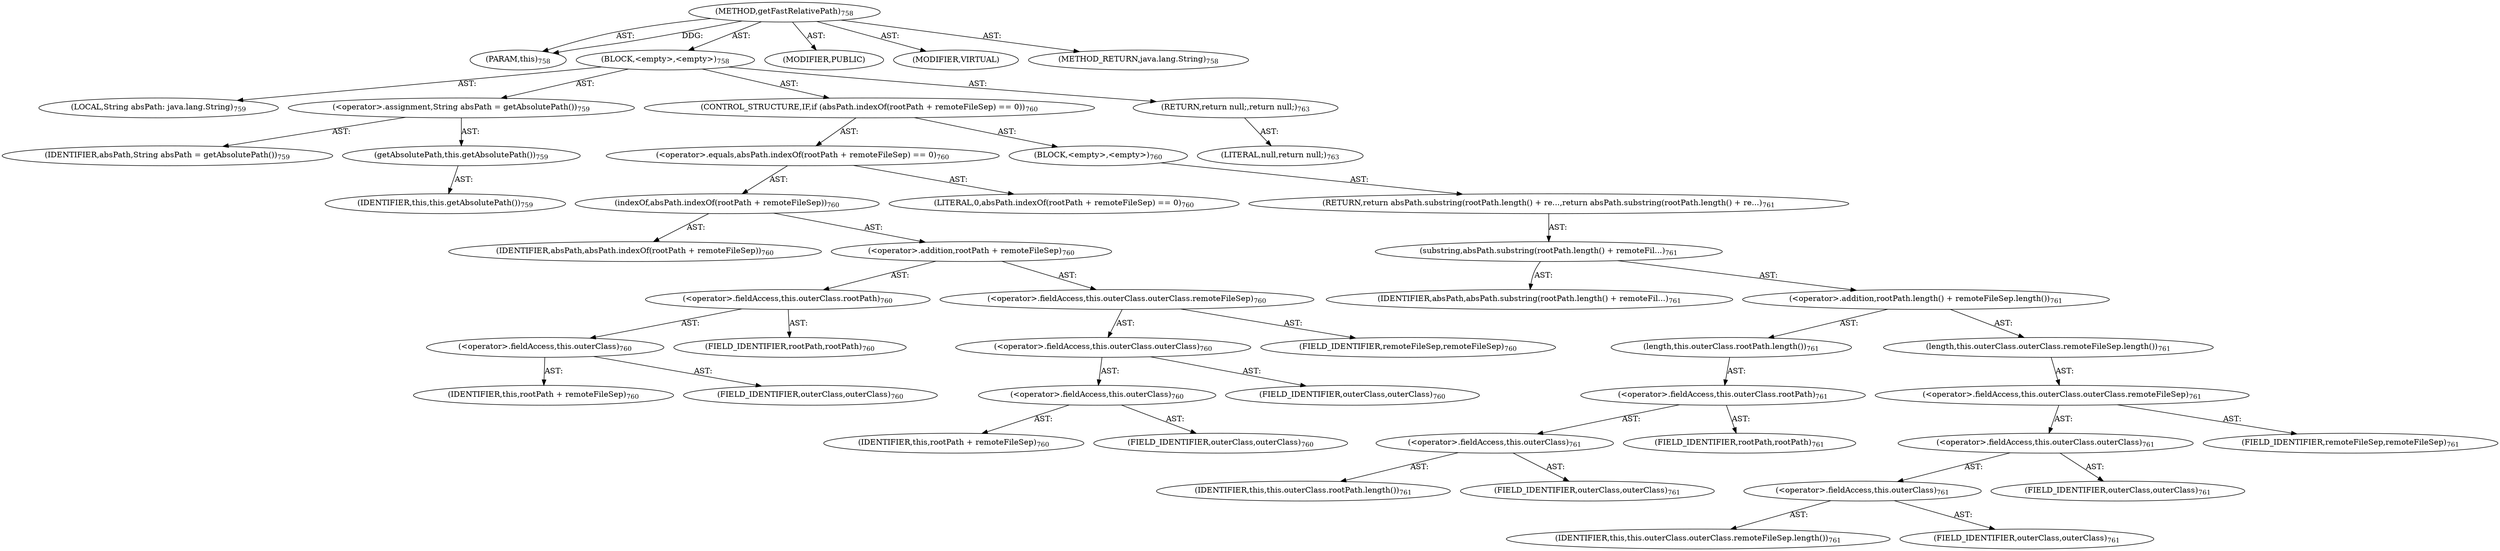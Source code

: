 digraph "getFastRelativePath" {  
"111669149715" [label = <(METHOD,getFastRelativePath)<SUB>758</SUB>> ]
"115964117001" [label = <(PARAM,this)<SUB>758</SUB>> ]
"25769803914" [label = <(BLOCK,&lt;empty&gt;,&lt;empty&gt;)<SUB>758</SUB>> ]
"94489280562" [label = <(LOCAL,String absPath: java.lang.String)<SUB>759</SUB>> ]
"30064771644" [label = <(&lt;operator&gt;.assignment,String absPath = getAbsolutePath())<SUB>759</SUB>> ]
"68719477353" [label = <(IDENTIFIER,absPath,String absPath = getAbsolutePath())<SUB>759</SUB>> ]
"30064771645" [label = <(getAbsolutePath,this.getAbsolutePath())<SUB>759</SUB>> ]
"68719476778" [label = <(IDENTIFIER,this,this.getAbsolutePath())<SUB>759</SUB>> ]
"47244640364" [label = <(CONTROL_STRUCTURE,IF,if (absPath.indexOf(rootPath + remoteFileSep) == 0))<SUB>760</SUB>> ]
"30064771646" [label = <(&lt;operator&gt;.equals,absPath.indexOf(rootPath + remoteFileSep) == 0)<SUB>760</SUB>> ]
"30064771647" [label = <(indexOf,absPath.indexOf(rootPath + remoteFileSep))<SUB>760</SUB>> ]
"68719477354" [label = <(IDENTIFIER,absPath,absPath.indexOf(rootPath + remoteFileSep))<SUB>760</SUB>> ]
"30064771648" [label = <(&lt;operator&gt;.addition,rootPath + remoteFileSep)<SUB>760</SUB>> ]
"30064771649" [label = <(&lt;operator&gt;.fieldAccess,this.outerClass.rootPath)<SUB>760</SUB>> ]
"30064771650" [label = <(&lt;operator&gt;.fieldAccess,this.outerClass)<SUB>760</SUB>> ]
"68719477355" [label = <(IDENTIFIER,this,rootPath + remoteFileSep)<SUB>760</SUB>> ]
"55834574966" [label = <(FIELD_IDENTIFIER,outerClass,outerClass)<SUB>760</SUB>> ]
"55834574967" [label = <(FIELD_IDENTIFIER,rootPath,rootPath)<SUB>760</SUB>> ]
"30064771651" [label = <(&lt;operator&gt;.fieldAccess,this.outerClass.outerClass.remoteFileSep)<SUB>760</SUB>> ]
"30064771652" [label = <(&lt;operator&gt;.fieldAccess,this.outerClass.outerClass)<SUB>760</SUB>> ]
"30064771653" [label = <(&lt;operator&gt;.fieldAccess,this.outerClass)<SUB>760</SUB>> ]
"68719477356" [label = <(IDENTIFIER,this,rootPath + remoteFileSep)<SUB>760</SUB>> ]
"55834574968" [label = <(FIELD_IDENTIFIER,outerClass,outerClass)<SUB>760</SUB>> ]
"55834574969" [label = <(FIELD_IDENTIFIER,outerClass,outerClass)<SUB>760</SUB>> ]
"55834574970" [label = <(FIELD_IDENTIFIER,remoteFileSep,remoteFileSep)<SUB>760</SUB>> ]
"90194313303" [label = <(LITERAL,0,absPath.indexOf(rootPath + remoteFileSep) == 0)<SUB>760</SUB>> ]
"25769803915" [label = <(BLOCK,&lt;empty&gt;,&lt;empty&gt;)<SUB>760</SUB>> ]
"146028888084" [label = <(RETURN,return absPath.substring(rootPath.length() + re...,return absPath.substring(rootPath.length() + re...)<SUB>761</SUB>> ]
"30064771654" [label = <(substring,absPath.substring(rootPath.length() + remoteFil...)<SUB>761</SUB>> ]
"68719477357" [label = <(IDENTIFIER,absPath,absPath.substring(rootPath.length() + remoteFil...)<SUB>761</SUB>> ]
"30064771655" [label = <(&lt;operator&gt;.addition,rootPath.length() + remoteFileSep.length())<SUB>761</SUB>> ]
"30064771656" [label = <(length,this.outerClass.rootPath.length())<SUB>761</SUB>> ]
"30064771657" [label = <(&lt;operator&gt;.fieldAccess,this.outerClass.rootPath)<SUB>761</SUB>> ]
"30064771658" [label = <(&lt;operator&gt;.fieldAccess,this.outerClass)<SUB>761</SUB>> ]
"68719477358" [label = <(IDENTIFIER,this,this.outerClass.rootPath.length())<SUB>761</SUB>> ]
"55834574971" [label = <(FIELD_IDENTIFIER,outerClass,outerClass)<SUB>761</SUB>> ]
"55834574972" [label = <(FIELD_IDENTIFIER,rootPath,rootPath)<SUB>761</SUB>> ]
"30064771659" [label = <(length,this.outerClass.outerClass.remoteFileSep.length())<SUB>761</SUB>> ]
"30064771660" [label = <(&lt;operator&gt;.fieldAccess,this.outerClass.outerClass.remoteFileSep)<SUB>761</SUB>> ]
"30064771661" [label = <(&lt;operator&gt;.fieldAccess,this.outerClass.outerClass)<SUB>761</SUB>> ]
"30064771662" [label = <(&lt;operator&gt;.fieldAccess,this.outerClass)<SUB>761</SUB>> ]
"68719477359" [label = <(IDENTIFIER,this,this.outerClass.outerClass.remoteFileSep.length())<SUB>761</SUB>> ]
"55834574973" [label = <(FIELD_IDENTIFIER,outerClass,outerClass)<SUB>761</SUB>> ]
"55834574974" [label = <(FIELD_IDENTIFIER,outerClass,outerClass)<SUB>761</SUB>> ]
"55834574975" [label = <(FIELD_IDENTIFIER,remoteFileSep,remoteFileSep)<SUB>761</SUB>> ]
"146028888085" [label = <(RETURN,return null;,return null;)<SUB>763</SUB>> ]
"90194313304" [label = <(LITERAL,null,return null;)<SUB>763</SUB>> ]
"133143986275" [label = <(MODIFIER,PUBLIC)> ]
"133143986276" [label = <(MODIFIER,VIRTUAL)> ]
"128849018899" [label = <(METHOD_RETURN,java.lang.String)<SUB>758</SUB>> ]
  "111669149715" -> "115964117001"  [ label = "AST: "] 
  "111669149715" -> "25769803914"  [ label = "AST: "] 
  "111669149715" -> "133143986275"  [ label = "AST: "] 
  "111669149715" -> "133143986276"  [ label = "AST: "] 
  "111669149715" -> "128849018899"  [ label = "AST: "] 
  "25769803914" -> "94489280562"  [ label = "AST: "] 
  "25769803914" -> "30064771644"  [ label = "AST: "] 
  "25769803914" -> "47244640364"  [ label = "AST: "] 
  "25769803914" -> "146028888085"  [ label = "AST: "] 
  "30064771644" -> "68719477353"  [ label = "AST: "] 
  "30064771644" -> "30064771645"  [ label = "AST: "] 
  "30064771645" -> "68719476778"  [ label = "AST: "] 
  "47244640364" -> "30064771646"  [ label = "AST: "] 
  "47244640364" -> "25769803915"  [ label = "AST: "] 
  "30064771646" -> "30064771647"  [ label = "AST: "] 
  "30064771646" -> "90194313303"  [ label = "AST: "] 
  "30064771647" -> "68719477354"  [ label = "AST: "] 
  "30064771647" -> "30064771648"  [ label = "AST: "] 
  "30064771648" -> "30064771649"  [ label = "AST: "] 
  "30064771648" -> "30064771651"  [ label = "AST: "] 
  "30064771649" -> "30064771650"  [ label = "AST: "] 
  "30064771649" -> "55834574967"  [ label = "AST: "] 
  "30064771650" -> "68719477355"  [ label = "AST: "] 
  "30064771650" -> "55834574966"  [ label = "AST: "] 
  "30064771651" -> "30064771652"  [ label = "AST: "] 
  "30064771651" -> "55834574970"  [ label = "AST: "] 
  "30064771652" -> "30064771653"  [ label = "AST: "] 
  "30064771652" -> "55834574969"  [ label = "AST: "] 
  "30064771653" -> "68719477356"  [ label = "AST: "] 
  "30064771653" -> "55834574968"  [ label = "AST: "] 
  "25769803915" -> "146028888084"  [ label = "AST: "] 
  "146028888084" -> "30064771654"  [ label = "AST: "] 
  "30064771654" -> "68719477357"  [ label = "AST: "] 
  "30064771654" -> "30064771655"  [ label = "AST: "] 
  "30064771655" -> "30064771656"  [ label = "AST: "] 
  "30064771655" -> "30064771659"  [ label = "AST: "] 
  "30064771656" -> "30064771657"  [ label = "AST: "] 
  "30064771657" -> "30064771658"  [ label = "AST: "] 
  "30064771657" -> "55834574972"  [ label = "AST: "] 
  "30064771658" -> "68719477358"  [ label = "AST: "] 
  "30064771658" -> "55834574971"  [ label = "AST: "] 
  "30064771659" -> "30064771660"  [ label = "AST: "] 
  "30064771660" -> "30064771661"  [ label = "AST: "] 
  "30064771660" -> "55834574975"  [ label = "AST: "] 
  "30064771661" -> "30064771662"  [ label = "AST: "] 
  "30064771661" -> "55834574974"  [ label = "AST: "] 
  "30064771662" -> "68719477359"  [ label = "AST: "] 
  "30064771662" -> "55834574973"  [ label = "AST: "] 
  "146028888085" -> "90194313304"  [ label = "AST: "] 
  "111669149715" -> "115964117001"  [ label = "DDG: "] 
}
